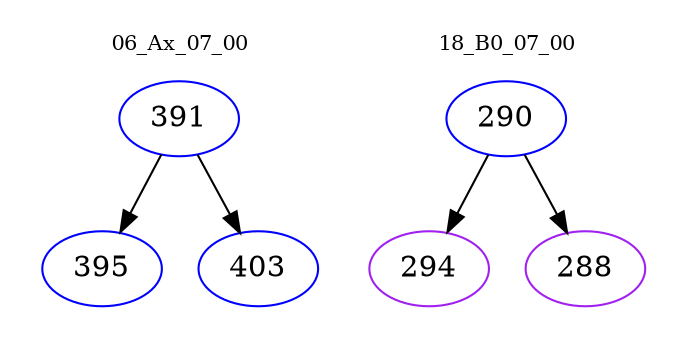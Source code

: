 digraph{
subgraph cluster_0 {
color = white
label = "06_Ax_07_00";
fontsize=10;
T0_391 [label="391", color="blue"]
T0_391 -> T0_395 [color="black"]
T0_395 [label="395", color="blue"]
T0_391 -> T0_403 [color="black"]
T0_403 [label="403", color="blue"]
}
subgraph cluster_1 {
color = white
label = "18_B0_07_00";
fontsize=10;
T1_290 [label="290", color="blue"]
T1_290 -> T1_294 [color="black"]
T1_294 [label="294", color="purple"]
T1_290 -> T1_288 [color="black"]
T1_288 [label="288", color="purple"]
}
}
